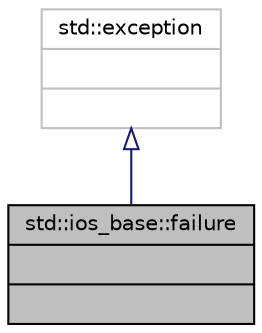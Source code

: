 digraph "std::ios_base::failure"
{
  edge [fontname="Helvetica",fontsize="10",labelfontname="Helvetica",labelfontsize="10"];
  node [fontname="Helvetica",fontsize="10",shape=record];
  Node423 [label="{std::ios_base::failure\n||}",height=0.2,width=0.4,color="black", fillcolor="grey75", style="filled", fontcolor="black"];
  Node424 -> Node423 [dir="back",color="midnightblue",fontsize="10",style="solid",arrowtail="onormal",fontname="Helvetica"];
  Node424 [label="{std::exception\n||}",height=0.2,width=0.4,color="grey75", fillcolor="white", style="filled",tooltip="STL class "];
}
